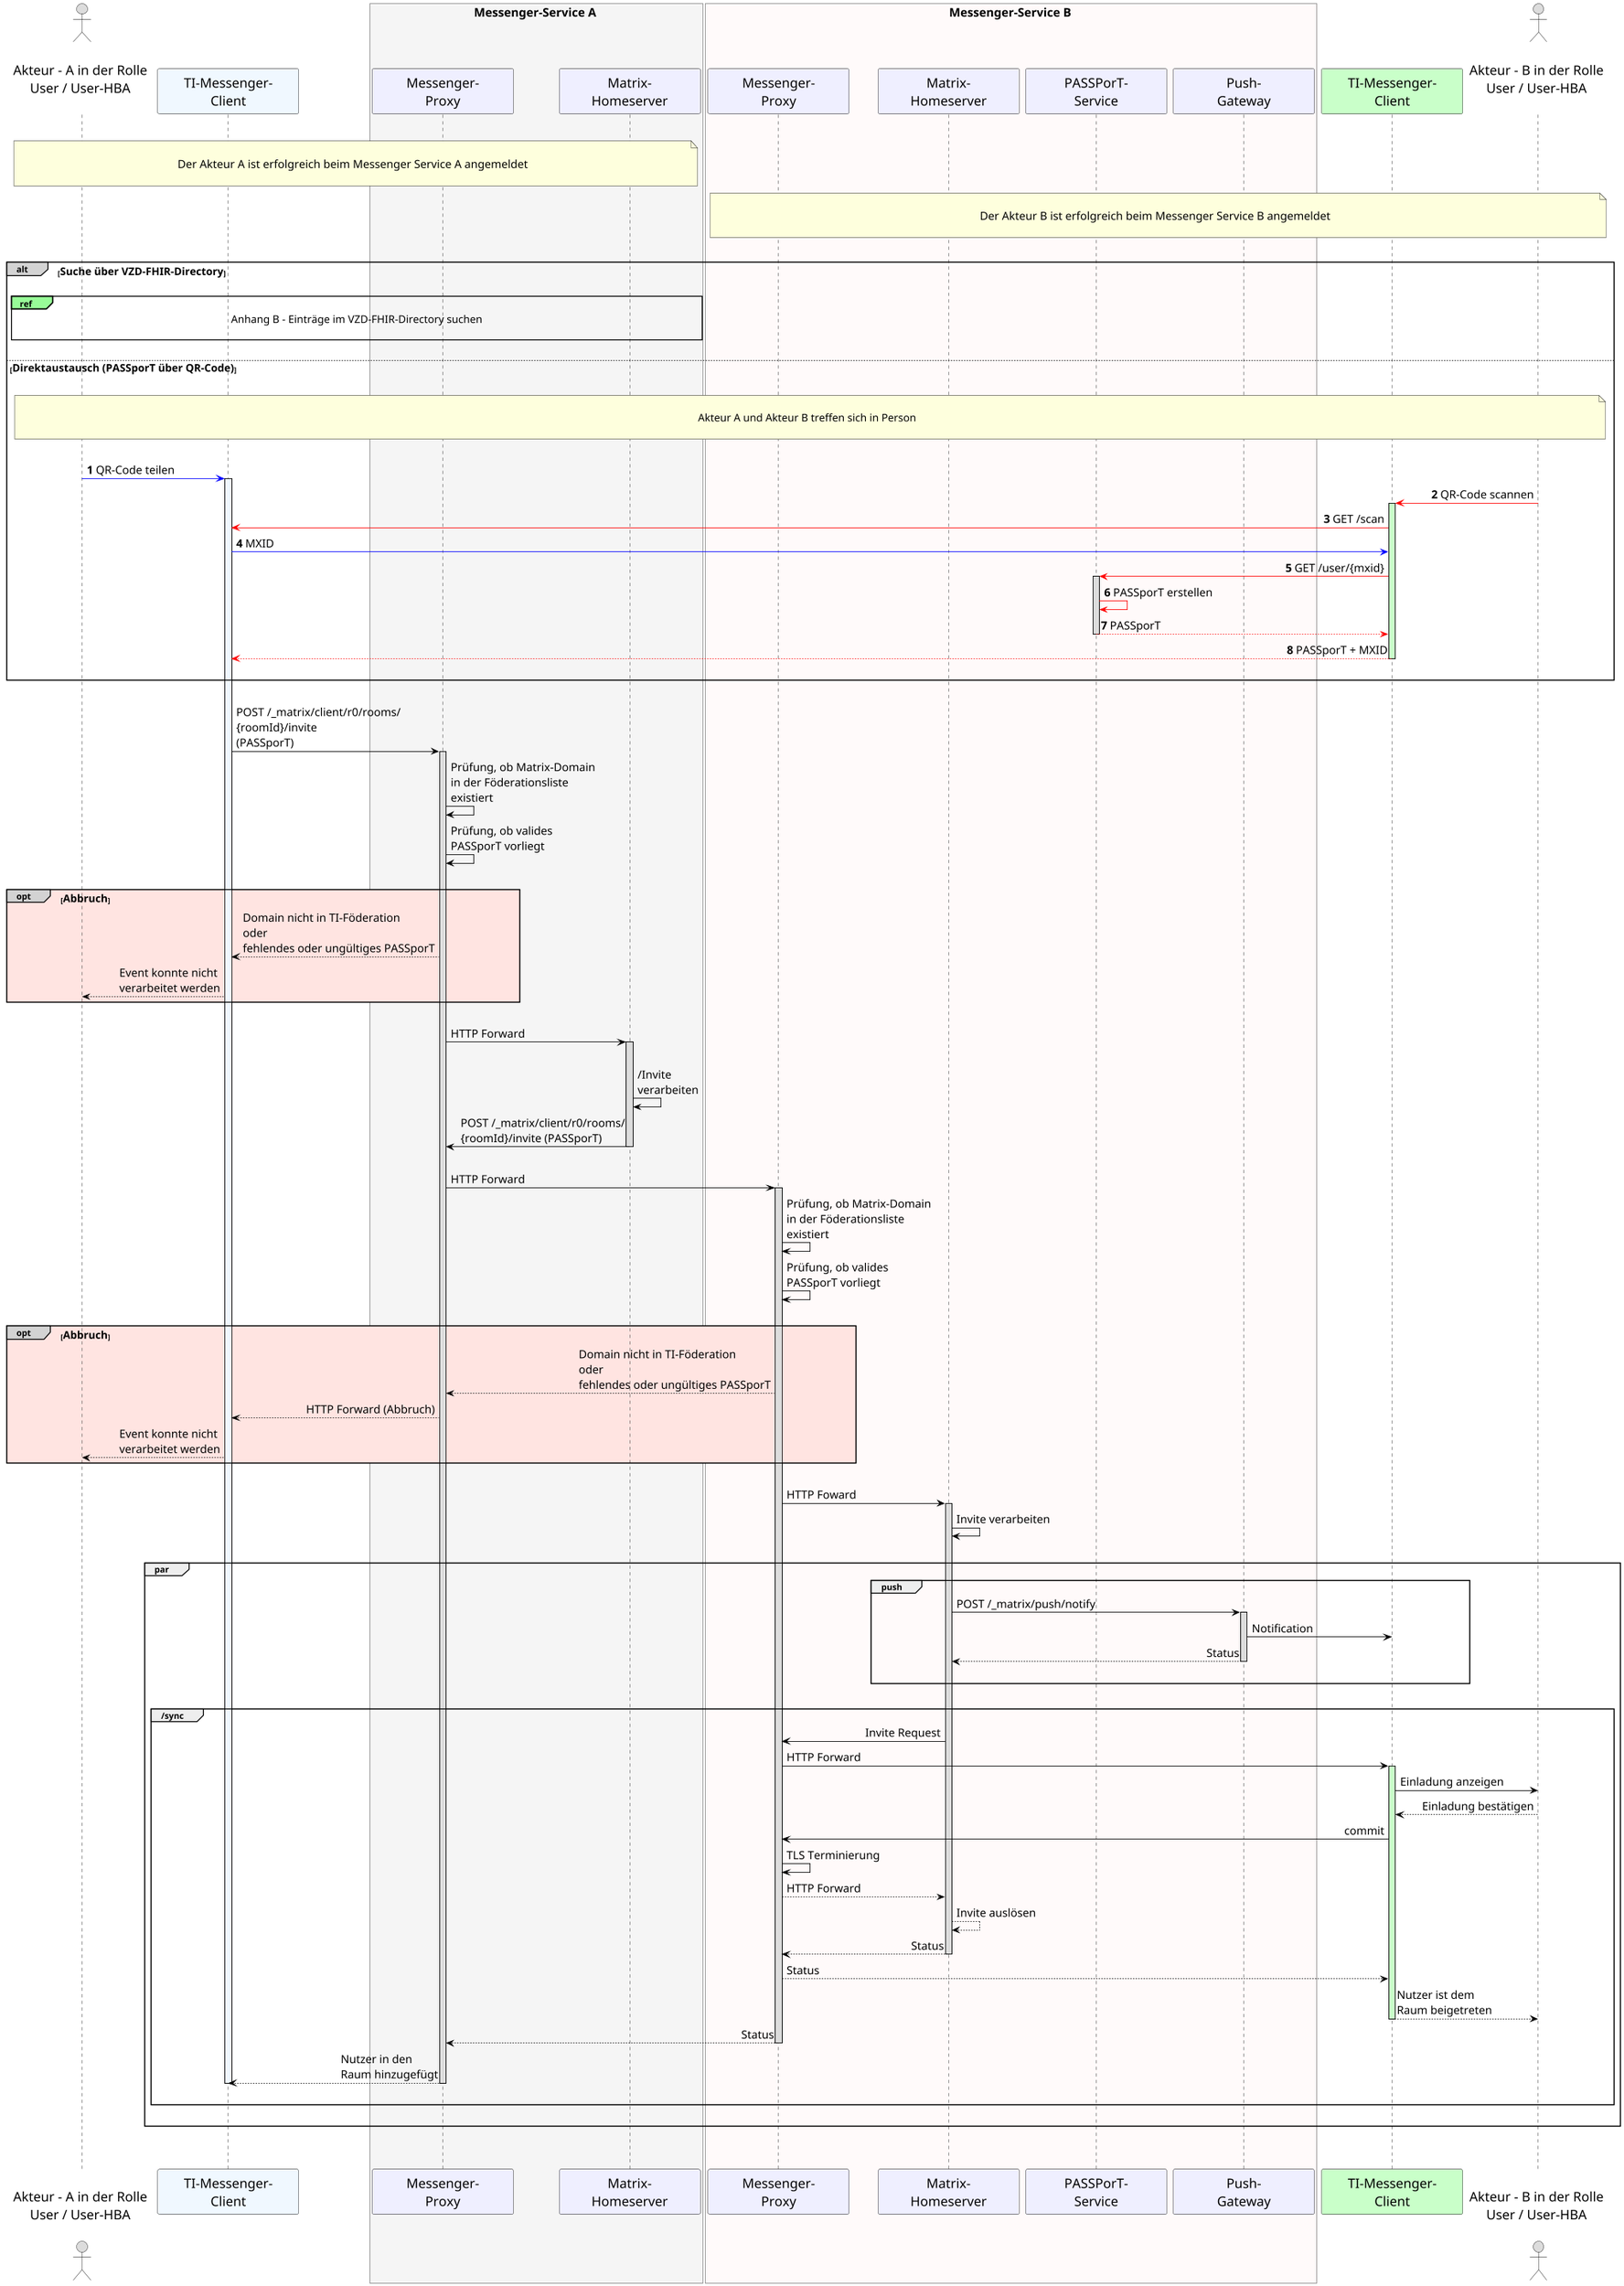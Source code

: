 /' 
# TI-Messenger 1.1
# TI-Messenger-Dienst
# UC - 10061
# Sequence Diagram
# Name: Einladung von Akteuren anderer Messenger-Services
'/

@startuml
skinparam sequenceMessageAlign direction
skinparam minClassWidth 200
skinparam BoxPadding 1
skinparam sequenceReferenceHeaderBackgroundColor palegreen
scale max 2048 width

skinparam sequence {
ArrowColor black
ArrowFontSize 17
ActorBorderColor black
LifeLineBorderColor black
LifeLineBackgroundColor Gainsboro

ParticipantBorderColor Motivation
ParticipantBackgroundColor Motivation
ParticipantFontName Impact
ParticipantFontSize 20
ParticipantFontColor black
ParticipantBorderColor Black
ParticipantBackgroundColor MOTIVATION

ActorBackgroundColor Gainsboro
ActorFontColor black
ActorFontSize 20
ActorFontName Aapex
}
    actor U1 as "\nAkteur - A in der Rolle\nUser / User-HBA\n"
    participant C1 as "TI-Messenger-\nClient" #AliceBlue
    box <size:18>Messenger-Service A</size> #WhiteSmoke
      participant MP1 as "Messenger-\nProxy"
      participant MH1 as "Matrix-\nHomeserver"
    end box
    box <size:18>Messenger-Service B</size> #Snow
    participant MP2 as "Messenger-\nProxy"
    participant MH2 as "Matrix-\nHomeserver"
    participant PS2 as "PASSPorT-\nService"
    participant PG2 as "Push-\nGateway"
    end box
    participant C2 as "TI-Messenger-\nClient" #TECHNOLOGY
    actor U2 as "\nAkteur - B in der Rolle\nUser / User-HBA\n"
    
|||
note over U1, MH1: \n<size:17>Der Akteur A ist erfolgreich beim Messenger Service A angemeldet</size>\n   
note over U2, MP2: \n<size:17>Der Akteur B ist erfolgreich beim Messenger Service B angemeldet</size>\n    
|||
    
    alt#LightGrey  <size:16>Suche über VZD-FHIR-Directory</size>
      |||
      ref over U1, MH1 : <size:16>Anhang B - Einträge im VZD-FHIR-Directory suchen</size>\n
      |||
    
      else <size:16>Direktaustausch (PASSporT über QR-Code)</size>
         |||
         note over U1, U2: \n<size:16>Akteur A und Akteur B treffen sich in Person\n
         |||
         autonumber
         U1-[#0000FF]>C1: QR-Code teilen
          activate C1 #AliceBlue
         U2-[#red]>C2: QR-Code scannen
          activate C2 #TECHNOLOGY
         C2-[#red]>C1: GET /scan
         C1-[#0000FF]>C2: MXID
         C2-[#red]>PS2: GET /user/{mxid} 
          activate PS2
         PS2-[#red]>PS2: PASSporT erstellen
         PS2--[#red]>C2: PASSporT
          deactivate PS2
         C2--[#red]>C1: PASSporT + MXID
          deactivate C2
         autonumber stop
        |||
    end
    
    |||
    C1->MP1: POST /_matrix/client/r0/rooms/\n{roomId}/invite \n(PASSporT)
      activate MP1
    MP1->MP1: Prüfung, ob Matrix-Domain \nin der Föderationsliste \nexistiert
    MP1->MP1: Prüfung, ob valides \nPASSporT vorliegt
      |||
    opt#LightGrey #MistyRose <size:16>Abbruch</size>
      MP1-->C1: Domain nicht in TI-Föderation \noder \nfehlendes oder ungültiges PASSporT
      C1-->U1: Event konnte nicht \nverarbeitet werden
    end
    |||
    MP1->MH1: HTTP Forward
      activate MH1
      |||
    MH1->MH1: /Invite \nverarbeiten
    MH1->MP1: POST /_matrix/client/r0/rooms/\n{roomId}/invite (PASSporT)
      deactivate MH1
      |||
    MP1->MP2: HTTP Forward
      activate MP2
    MP2->MP2: Prüfung, ob Matrix-Domain \nin der Föderationsliste \nexistiert
    MP2->MP2: Prüfung, ob valides \nPASSporT vorliegt
      |||
    opt#LightGrey #MistyRose <size:16>Abbruch</size>
      MP2-->MP1: Domain nicht in TI-Föderation \noder \nfehlendes oder ungültiges PASSporT
      MP1-->C1: HTTP Forward (Abbruch)
      C1-->U1: Event konnte nicht \nverarbeitet werden
    end
    |||
    MP2->MH2: HTTP Foward
      activate MH2
      MH2->MH2: Invite verarbeiten
      |||
    group par 
      group push
        MH2->PG2: POST /_matrix/push/notify
          activate PG2
        PG2->C2: Notification
        PG2-->MH2: Status
          deactivate PG2
      |||
      end
      |||
      group /sync
        MH2->MP2: Invite Request
        MP2->C2: HTTP Forward
          activate C2 #TECHNOLOGY
        C2->U2: Einladung anzeigen
        U2-->C2: Einladung bestätigen
        C2->MP2: commit
        MP2->MP2: TLS Terminierung
        MP2-->MH2: HTTP Forward
        MH2-->MH2: Invite auslösen
        MH2-->MP2: Status
          deactivate MH2

        MP2-->C2: Status
        C2-->U2: Nutzer ist dem \nRaum beigetreten
          deactivate C2
        MP2-->MP1: Status 
          deactivate MP2
        MP1-->C1: Nutzer in den \nRaum hinzugefügt  
                  deactivate MP1
          deactivate C1
      |||
      end
    |||
    end
  |||
|||
@enduml
